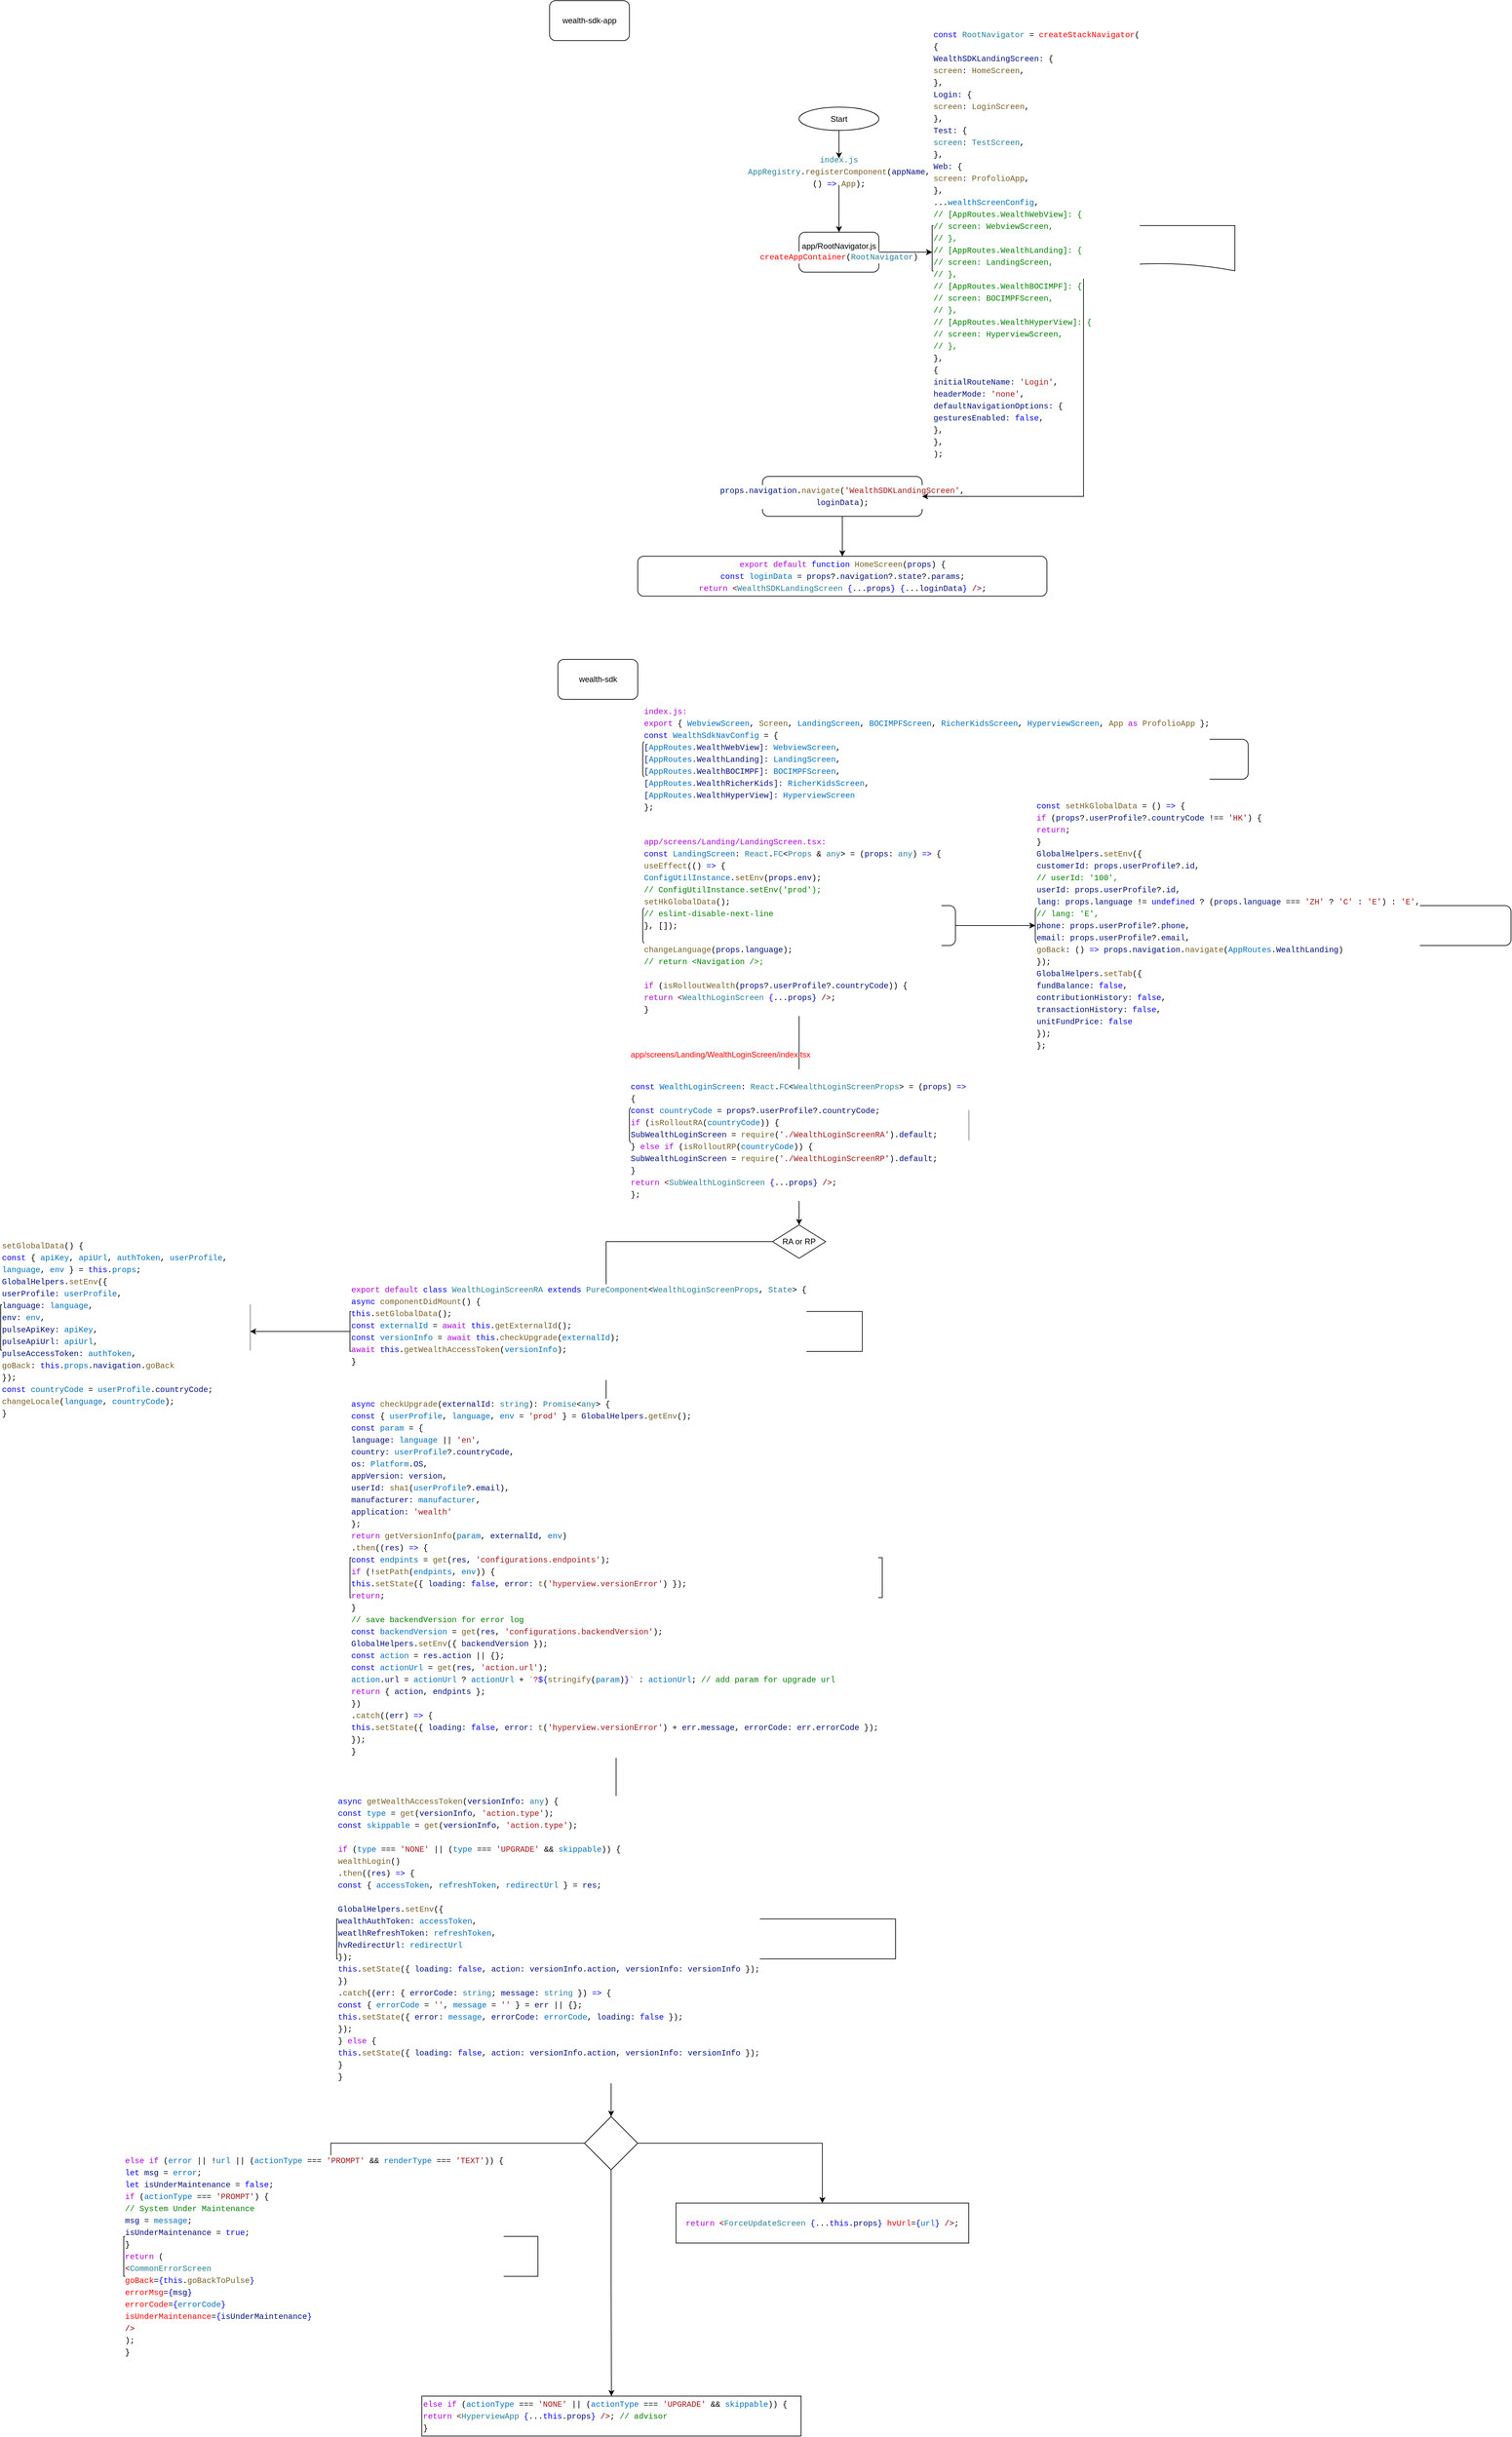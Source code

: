 <mxfile version="20.0.1" type="github">
  <diagram id="C5RBs43oDa-KdzZeNtuy" name="Page-1">
    <mxGraphModel dx="2227" dy="1040" grid="1" gridSize="10" guides="1" tooltips="1" connect="1" arrows="1" fold="1" page="1" pageScale="1" pageWidth="827" pageHeight="1169" math="0" shadow="0">
      <root>
        <mxCell id="WIyWlLk6GJQsqaUBKTNV-0" />
        <mxCell id="WIyWlLk6GJQsqaUBKTNV-1" parent="WIyWlLk6GJQsqaUBKTNV-0" />
        <mxCell id="B4zs4j52J3PY8R9Cxe29-0" value="wealth-sdk-app" style="rounded=1;whiteSpace=wrap;html=1;" vertex="1" parent="WIyWlLk6GJQsqaUBKTNV-1">
          <mxGeometry y="10" width="120" height="60" as="geometry" />
        </mxCell>
        <mxCell id="B4zs4j52J3PY8R9Cxe29-14" value="" style="group" vertex="1" connectable="0" parent="WIyWlLk6GJQsqaUBKTNV-1">
          <mxGeometry x="132.5" y="170" width="897.5" height="735" as="geometry" />
        </mxCell>
        <mxCell id="WIyWlLk6GJQsqaUBKTNV-3" value="&lt;div style=&quot;background-color: rgb(255, 255, 255); font-family: Menlo, Monaco, &amp;quot;Courier New&amp;quot;, monospace; line-height: 18px;&quot;&gt;&lt;span style=&quot;color: #267f99;&quot;&gt;index.js&lt;br&gt;AppRegistry&lt;/span&gt;.&lt;span style=&quot;color: #795e26;&quot;&gt;registerComponent&lt;/span&gt;(&lt;span style=&quot;color: #001080;&quot;&gt;appName&lt;/span&gt;, () &lt;span style=&quot;color: #0000ff;&quot;&gt;=&amp;gt;&lt;/span&gt; &lt;span style=&quot;color: #795e26;&quot;&gt;App&lt;/span&gt;);&lt;/div&gt;" style="rounded=1;whiteSpace=wrap;html=1;fontSize=12;glass=0;strokeWidth=1;shadow=0;align=center;" parent="B4zs4j52J3PY8R9Cxe29-14" vertex="1">
          <mxGeometry x="187.5" y="77" width="230" height="40" as="geometry" />
        </mxCell>
        <mxCell id="B4zs4j52J3PY8R9Cxe29-1" value="" style="edgeStyle=orthogonalEdgeStyle;rounded=0;orthogonalLoop=1;jettySize=auto;html=1;" edge="1" parent="B4zs4j52J3PY8R9Cxe29-14" source="Vocsn4lWY6FITpce8jwi-0" target="WIyWlLk6GJQsqaUBKTNV-3">
          <mxGeometry relative="1" as="geometry" />
        </mxCell>
        <mxCell id="Vocsn4lWY6FITpce8jwi-0" value="Start" style="ellipse;whiteSpace=wrap;html=1;" parent="B4zs4j52J3PY8R9Cxe29-14" vertex="1">
          <mxGeometry x="242.5" width="120" height="35" as="geometry" />
        </mxCell>
        <mxCell id="B4zs4j52J3PY8R9Cxe29-2" value="app/RootNavigator.js&lt;br&gt;&lt;div style=&quot;background-color: rgb(255, 255, 255); font-family: Menlo, Monaco, &amp;quot;Courier New&amp;quot;, monospace; line-height: 18px;&quot;&gt;&lt;font color=&quot;#ff0000&quot;&gt;createAppContainer&lt;/font&gt;(&lt;span style=&quot;color: #267f99;&quot;&gt;RootNavigator&lt;/span&gt;)&lt;/div&gt;" style="whiteSpace=wrap;html=1;rounded=1;glass=0;strokeWidth=1;shadow=0;" vertex="1" parent="B4zs4j52J3PY8R9Cxe29-14">
          <mxGeometry x="242.5" y="188" width="120" height="60" as="geometry" />
        </mxCell>
        <mxCell id="B4zs4j52J3PY8R9Cxe29-3" value="" style="edgeStyle=orthogonalEdgeStyle;rounded=0;orthogonalLoop=1;jettySize=auto;html=1;" edge="1" parent="B4zs4j52J3PY8R9Cxe29-14" source="WIyWlLk6GJQsqaUBKTNV-3" target="B4zs4j52J3PY8R9Cxe29-2">
          <mxGeometry relative="1" as="geometry" />
        </mxCell>
        <mxCell id="B4zs4j52J3PY8R9Cxe29-4" value="&lt;div style=&quot;background-color: rgb(255, 255, 255); font-family: Menlo, Monaco, &amp;quot;Courier New&amp;quot;, monospace; line-height: 18px;&quot;&gt;&lt;div&gt;&lt;span style=&quot;color: #0000ff;&quot;&gt;const&lt;/span&gt; &lt;span style=&quot;color: #267f99;&quot;&gt;RootNavigator&lt;/span&gt; = &lt;font color=&quot;#ff0000&quot;&gt;createStackNavigator&lt;/font&gt;(&lt;/div&gt;&lt;div&gt;  {&lt;/div&gt;&lt;div&gt;    &lt;span style=&quot;color: #001080;&quot;&gt;WealthSDKLandingScreen&lt;/span&gt;&lt;span style=&quot;color: #001080;&quot;&gt;:&lt;/span&gt; {&lt;/div&gt;&lt;div&gt;      &lt;span style=&quot;color: #795e26;&quot;&gt;screen&lt;/span&gt;&lt;span style=&quot;color: #001080;&quot;&gt;:&lt;/span&gt; &lt;span style=&quot;color: #795e26;&quot;&gt;HomeScreen&lt;/span&gt;,&lt;/div&gt;&lt;div&gt;    },&lt;/div&gt;&lt;div&gt;    &lt;span style=&quot;color: #001080;&quot;&gt;Login&lt;/span&gt;&lt;span style=&quot;color: #001080;&quot;&gt;:&lt;/span&gt; {&lt;/div&gt;&lt;div&gt;      &lt;span style=&quot;color: #795e26;&quot;&gt;screen&lt;/span&gt;&lt;span style=&quot;color: #001080;&quot;&gt;:&lt;/span&gt; &lt;span style=&quot;color: #795e26;&quot;&gt;LoginScreen&lt;/span&gt;,&lt;/div&gt;&lt;div&gt;    },&lt;/div&gt;&lt;div&gt;    &lt;span style=&quot;color: #001080;&quot;&gt;Test&lt;/span&gt;&lt;span style=&quot;color: #001080;&quot;&gt;:&lt;/span&gt; {&lt;/div&gt;&lt;div&gt;      &lt;span style=&quot;color: #267f99;&quot;&gt;screen&lt;/span&gt;&lt;span style=&quot;color: #001080;&quot;&gt;:&lt;/span&gt; &lt;span style=&quot;color: #267f99;&quot;&gt;TestScreen&lt;/span&gt;,&lt;/div&gt;&lt;div&gt;    },&lt;/div&gt;&lt;div&gt;    &lt;span style=&quot;color: #001080;&quot;&gt;Web&lt;/span&gt;&lt;span style=&quot;color: #001080;&quot;&gt;:&lt;/span&gt; {&lt;/div&gt;&lt;div&gt;      &lt;span style=&quot;color: #795e26;&quot;&gt;screen&lt;/span&gt;&lt;span style=&quot;color: #001080;&quot;&gt;:&lt;/span&gt; &lt;span style=&quot;color: #795e26;&quot;&gt;ProfolioApp&lt;/span&gt;,&lt;/div&gt;&lt;div&gt;    },&lt;/div&gt;&lt;div&gt;    ...&lt;span style=&quot;color: #0070c1;&quot;&gt;wealthScreenConfig&lt;/span&gt;,&lt;/div&gt;&lt;div&gt;    &lt;span style=&quot;color: #008000;&quot;&gt;// [AppRoutes.WealthWebView]: {&lt;/span&gt;&lt;/div&gt;&lt;div&gt;    &lt;span style=&quot;color: #008000;&quot;&gt;//   screen: WebviewScreen,&lt;/span&gt;&lt;/div&gt;&lt;div&gt;    &lt;span style=&quot;color: #008000;&quot;&gt;// },&lt;/span&gt;&lt;/div&gt;&lt;div&gt;    &lt;span style=&quot;color: #008000;&quot;&gt;// [AppRoutes.WealthLanding]: {&lt;/span&gt;&lt;/div&gt;&lt;div&gt;    &lt;span style=&quot;color: #008000;&quot;&gt;//   screen: LandingScreen,&lt;/span&gt;&lt;/div&gt;&lt;div&gt;    &lt;span style=&quot;color: #008000;&quot;&gt;// },&lt;/span&gt;&lt;/div&gt;&lt;div&gt;    &lt;span style=&quot;color: #008000;&quot;&gt;// [AppRoutes.WealthBOCIMPF]: {&lt;/span&gt;&lt;/div&gt;&lt;div&gt;    &lt;span style=&quot;color: #008000;&quot;&gt;//   screen: BOCIMPFScreen,&lt;/span&gt;&lt;/div&gt;&lt;div&gt;    &lt;span style=&quot;color: #008000;&quot;&gt;// },&lt;/span&gt;&lt;/div&gt;&lt;div&gt;    &lt;span style=&quot;color: #008000;&quot;&gt;// [AppRoutes.WealthHyperView]: {&lt;/span&gt;&lt;/div&gt;&lt;div&gt;    &lt;span style=&quot;color: #008000;&quot;&gt;//   screen: HyperviewScreen,&lt;/span&gt;&lt;/div&gt;&lt;div&gt;    &lt;span style=&quot;color: #008000;&quot;&gt;// },&lt;/span&gt;&lt;/div&gt;&lt;div&gt;  },&lt;/div&gt;&lt;div&gt;  {&lt;/div&gt;&lt;div&gt;    &lt;span style=&quot;color: #001080;&quot;&gt;initialRouteName&lt;/span&gt;&lt;span style=&quot;color: #001080;&quot;&gt;:&lt;/span&gt; &lt;span style=&quot;color: #a31515;&quot;&gt;&#39;Login&#39;&lt;/span&gt;,&lt;/div&gt;&lt;div&gt;    &lt;span style=&quot;color: #001080;&quot;&gt;headerMode&lt;/span&gt;&lt;span style=&quot;color: #001080;&quot;&gt;:&lt;/span&gt; &lt;span style=&quot;color: #a31515;&quot;&gt;&#39;none&#39;&lt;/span&gt;,&lt;/div&gt;&lt;div&gt;    &lt;span style=&quot;color: #001080;&quot;&gt;defaultNavigationOptions&lt;/span&gt;&lt;span style=&quot;color: #001080;&quot;&gt;:&lt;/span&gt; {&lt;/div&gt;&lt;div&gt;      &lt;span style=&quot;color: #001080;&quot;&gt;gesturesEnabled&lt;/span&gt;&lt;span style=&quot;color: #001080;&quot;&gt;:&lt;/span&gt; &lt;span style=&quot;color: #0000ff;&quot;&gt;false&lt;/span&gt;,&lt;/div&gt;&lt;div&gt;    },&lt;/div&gt;&lt;div&gt;  },&lt;/div&gt;&lt;div&gt;);&lt;/div&gt;&lt;/div&gt;" style="shape=document;whiteSpace=wrap;html=1;boundedLbl=1;rounded=1;glass=0;strokeWidth=1;shadow=0;align=left;" vertex="1" parent="B4zs4j52J3PY8R9Cxe29-14">
          <mxGeometry x="442.5" y="178" width="455" height="80" as="geometry" />
        </mxCell>
        <mxCell id="B4zs4j52J3PY8R9Cxe29-5" value="" style="edgeStyle=orthogonalEdgeStyle;rounded=0;orthogonalLoop=1;jettySize=auto;html=1;" edge="1" parent="B4zs4j52J3PY8R9Cxe29-14" source="B4zs4j52J3PY8R9Cxe29-2" target="B4zs4j52J3PY8R9Cxe29-4">
          <mxGeometry relative="1" as="geometry" />
        </mxCell>
        <mxCell id="B4zs4j52J3PY8R9Cxe29-11" value="" style="edgeStyle=orthogonalEdgeStyle;rounded=0;orthogonalLoop=1;jettySize=auto;html=1;fontColor=#FF0000;" edge="1" parent="B4zs4j52J3PY8R9Cxe29-14" source="B4zs4j52J3PY8R9Cxe29-2" target="B4zs4j52J3PY8R9Cxe29-4">
          <mxGeometry relative="1" as="geometry" />
        </mxCell>
        <mxCell id="B4zs4j52J3PY8R9Cxe29-9" value="&lt;div style=&quot;background-color: rgb(255, 255, 255); font-family: Menlo, Monaco, &amp;quot;Courier New&amp;quot;, monospace; line-height: 18px;&quot;&gt;      &lt;span style=&quot;color: #001080;&quot;&gt;props&lt;/span&gt;.&lt;span style=&quot;color: #001080;&quot;&gt;navigation&lt;/span&gt;.&lt;span style=&quot;color: #795e26;&quot;&gt;navigate&lt;/span&gt;(&lt;span style=&quot;color: #a31515;&quot;&gt;&#39;WealthSDKLandingScreen&#39;&lt;/span&gt;, &lt;span style=&quot;color: #001080;&quot;&gt;loginData&lt;/span&gt;);&lt;/div&gt;" style="whiteSpace=wrap;html=1;align=center;rounded=1;glass=0;strokeWidth=1;shadow=0;" vertex="1" parent="B4zs4j52J3PY8R9Cxe29-14">
          <mxGeometry x="187.5" y="555" width="240" height="60" as="geometry" />
        </mxCell>
        <mxCell id="B4zs4j52J3PY8R9Cxe29-10" value="" style="edgeStyle=orthogonalEdgeStyle;rounded=0;orthogonalLoop=1;jettySize=auto;html=1;fontColor=#FF0000;" edge="1" parent="B4zs4j52J3PY8R9Cxe29-14" source="B4zs4j52J3PY8R9Cxe29-4" target="B4zs4j52J3PY8R9Cxe29-9">
          <mxGeometry relative="1" as="geometry">
            <Array as="points">
              <mxPoint x="670.5" y="585" />
            </Array>
          </mxGeometry>
        </mxCell>
        <mxCell id="B4zs4j52J3PY8R9Cxe29-12" value="&lt;div style=&quot;background-color: rgb(255, 255, 255); font-family: Menlo, Monaco, &amp;quot;Courier New&amp;quot;, monospace; line-height: 18px;&quot;&gt;&lt;div&gt;&lt;span style=&quot;color: #af00db;&quot;&gt;export&lt;/span&gt; &lt;span style=&quot;color: #af00db;&quot;&gt;default&lt;/span&gt; &lt;span style=&quot;color: #0000ff;&quot;&gt;function&lt;/span&gt; &lt;span style=&quot;color: #795e26;&quot;&gt;HomeScreen&lt;/span&gt;(&lt;span style=&quot;color: #001080;&quot;&gt;props&lt;/span&gt;) {&lt;/div&gt;&lt;div&gt;  &lt;span style=&quot;color: #0000ff;&quot;&gt;const&lt;/span&gt; &lt;span style=&quot;color: #0070c1;&quot;&gt;loginData&lt;/span&gt; = &lt;span style=&quot;color: #001080;&quot;&gt;props&lt;/span&gt;?.&lt;span style=&quot;color: #001080;&quot;&gt;navigation&lt;/span&gt;?.&lt;span style=&quot;color: #001080;&quot;&gt;state&lt;/span&gt;?.&lt;span style=&quot;color: #001080;&quot;&gt;params&lt;/span&gt;;&lt;/div&gt;&lt;div&gt;  &lt;span style=&quot;color: #af00db;&quot;&gt;return&lt;/span&gt; &lt;span style=&quot;color: #800000;&quot;&gt;&amp;lt;&lt;/span&gt;&lt;span style=&quot;color: #267f99;&quot;&gt;WealthSDKLandingScreen&lt;/span&gt; &lt;span style=&quot;color: #0000ff;&quot;&gt;{&lt;/span&gt;...&lt;span style=&quot;color: #001080;&quot;&gt;props&lt;/span&gt;&lt;span style=&quot;color: #0000ff;&quot;&gt;}&lt;/span&gt; &lt;span style=&quot;color: #0000ff;&quot;&gt;{&lt;/span&gt;...&lt;span style=&quot;color: #001080;&quot;&gt;loginData&lt;/span&gt;&lt;span style=&quot;color: #0000ff;&quot;&gt;}&lt;/span&gt; &lt;span style=&quot;color: #800000;&quot;&gt;/&amp;gt;&lt;/span&gt;;&lt;/div&gt;&lt;div&gt;&lt;/div&gt;&lt;/div&gt;" style="whiteSpace=wrap;html=1;rounded=1;glass=0;strokeWidth=1;shadow=0;" vertex="1" parent="B4zs4j52J3PY8R9Cxe29-14">
          <mxGeometry y="675" width="615" height="60" as="geometry" />
        </mxCell>
        <mxCell id="B4zs4j52J3PY8R9Cxe29-13" value="" style="edgeStyle=orthogonalEdgeStyle;rounded=0;orthogonalLoop=1;jettySize=auto;html=1;fontColor=#FF0000;" edge="1" parent="B4zs4j52J3PY8R9Cxe29-14" source="B4zs4j52J3PY8R9Cxe29-9" target="B4zs4j52J3PY8R9Cxe29-12">
          <mxGeometry relative="1" as="geometry" />
        </mxCell>
        <mxCell id="B4zs4j52J3PY8R9Cxe29-15" value="wealth-sdk" style="rounded=1;whiteSpace=wrap;html=1;" vertex="1" parent="WIyWlLk6GJQsqaUBKTNV-1">
          <mxGeometry x="12.5" y="1000" width="120" height="60" as="geometry" />
        </mxCell>
        <mxCell id="B4zs4j52J3PY8R9Cxe29-16" value="&lt;div style=&quot;color: rgb(0, 0, 0); background-color: rgb(255, 255, 255); font-family: Menlo, Monaco, &amp;quot;Courier New&amp;quot;, monospace; line-height: 18px;&quot;&gt;&lt;div&gt;&lt;span style=&quot;color: #af00db;&quot;&gt;index.js:&amp;nbsp;&lt;/span&gt;&lt;/div&gt;&lt;div&gt;&lt;span style=&quot;color: #af00db;&quot;&gt;export&lt;/span&gt; { &lt;span style=&quot;color: #0070c1;&quot;&gt;WebviewScreen&lt;/span&gt;, &lt;span style=&quot;color: #795e26;&quot;&gt;Screen&lt;/span&gt;, &lt;span style=&quot;color: #0070c1;&quot;&gt;LandingScreen&lt;/span&gt;, &lt;span style=&quot;color: #0070c1;&quot;&gt;BOCIMPFScreen&lt;/span&gt;, &lt;span style=&quot;color: #0070c1;&quot;&gt;RicherKidsScreen&lt;/span&gt;, &lt;span style=&quot;color: #0070c1;&quot;&gt;HyperviewScreen&lt;/span&gt;, &lt;span style=&quot;color: #795e26;&quot;&gt;App&lt;/span&gt; &lt;span style=&quot;color: #af00db;&quot;&gt;as&lt;/span&gt; &lt;span style=&quot;color: #795e26;&quot;&gt;ProfolioApp&lt;/span&gt; };&lt;/div&gt;&lt;div&gt;&lt;span style=&quot;color: #0000ff;&quot;&gt;const&lt;/span&gt; &lt;span style=&quot;color: #0070c1;&quot;&gt;WealthSdkNavConfig&lt;/span&gt; = {&lt;/div&gt;&lt;div&gt;  &lt;span style=&quot;color: #001080;&quot;&gt;[&lt;/span&gt;&lt;span style=&quot;color: #0070c1;&quot;&gt;AppRoutes&lt;/span&gt;&lt;span style=&quot;color: #001080;&quot;&gt;.&lt;/span&gt;&lt;span style=&quot;color: #001080;&quot;&gt;WealthWebView&lt;/span&gt;&lt;span style=&quot;color: #001080;&quot;&gt;]:&lt;/span&gt; &lt;span style=&quot;color: #0070c1;&quot;&gt;WebviewScreen&lt;/span&gt;,&lt;/div&gt;&lt;div&gt;  &lt;span style=&quot;color: #001080;&quot;&gt;[&lt;/span&gt;&lt;span style=&quot;color: #0070c1;&quot;&gt;AppRoutes&lt;/span&gt;&lt;span style=&quot;color: #001080;&quot;&gt;.&lt;/span&gt;&lt;span style=&quot;color: #001080;&quot;&gt;WealthLanding&lt;/span&gt;&lt;span style=&quot;color: #001080;&quot;&gt;]:&lt;/span&gt; &lt;span style=&quot;color: #0070c1;&quot;&gt;LandingScreen&lt;/span&gt;,&lt;/div&gt;&lt;div&gt;  &lt;span style=&quot;color: #001080;&quot;&gt;[&lt;/span&gt;&lt;span style=&quot;color: #0070c1;&quot;&gt;AppRoutes&lt;/span&gt;&lt;span style=&quot;color: #001080;&quot;&gt;.&lt;/span&gt;&lt;span style=&quot;color: #001080;&quot;&gt;WealthBOCIMPF&lt;/span&gt;&lt;span style=&quot;color: #001080;&quot;&gt;]:&lt;/span&gt; &lt;span style=&quot;color: #0070c1;&quot;&gt;BOCIMPFScreen&lt;/span&gt;,&lt;/div&gt;&lt;div&gt;  &lt;span style=&quot;color: #001080;&quot;&gt;[&lt;/span&gt;&lt;span style=&quot;color: #0070c1;&quot;&gt;AppRoutes&lt;/span&gt;&lt;span style=&quot;color: #001080;&quot;&gt;.&lt;/span&gt;&lt;span style=&quot;color: #001080;&quot;&gt;WealthRicherKids&lt;/span&gt;&lt;span style=&quot;color: #001080;&quot;&gt;]:&lt;/span&gt; &lt;span style=&quot;color: #0070c1;&quot;&gt;RicherKidsScreen&lt;/span&gt;,&lt;/div&gt;&lt;div&gt;  &lt;span style=&quot;color: #001080;&quot;&gt;[&lt;/span&gt;&lt;span style=&quot;color: #0070c1;&quot;&gt;AppRoutes&lt;/span&gt;&lt;span style=&quot;color: #001080;&quot;&gt;.&lt;/span&gt;&lt;span style=&quot;color: #001080;&quot;&gt;WealthHyperView&lt;/span&gt;&lt;span style=&quot;color: #001080;&quot;&gt;]:&lt;/span&gt; &lt;span style=&quot;color: #0070c1;&quot;&gt;HyperviewScreen&lt;/span&gt;&lt;/div&gt;&lt;div&gt;};&lt;/div&gt;&lt;/div&gt;" style="rounded=1;whiteSpace=wrap;html=1;fontColor=#FF0000;align=left;" vertex="1" parent="WIyWlLk6GJQsqaUBKTNV-1">
          <mxGeometry x="140" y="1120" width="910" height="60" as="geometry" />
        </mxCell>
        <mxCell id="B4zs4j52J3PY8R9Cxe29-19" value="" style="edgeStyle=orthogonalEdgeStyle;rounded=0;orthogonalLoop=1;jettySize=auto;html=1;fontColor=#FF0000;" edge="1" parent="WIyWlLk6GJQsqaUBKTNV-1" source="B4zs4j52J3PY8R9Cxe29-17" target="B4zs4j52J3PY8R9Cxe29-18">
          <mxGeometry relative="1" as="geometry" />
        </mxCell>
        <mxCell id="B4zs4j52J3PY8R9Cxe29-21" value="" style="edgeStyle=orthogonalEdgeStyle;rounded=0;orthogonalLoop=1;jettySize=auto;html=1;fontColor=#FF0000;" edge="1" parent="WIyWlLk6GJQsqaUBKTNV-1" source="B4zs4j52J3PY8R9Cxe29-17" target="B4zs4j52J3PY8R9Cxe29-20">
          <mxGeometry relative="1" as="geometry" />
        </mxCell>
        <mxCell id="B4zs4j52J3PY8R9Cxe29-17" value="&lt;div style=&quot;background-color: rgb(255, 255, 255); line-height: 18px;&quot;&gt;&lt;div style=&quot;&quot;&gt;&lt;font face=&quot;Menlo, Monaco, Courier New, monospace&quot; color=&quot;#af00db&quot;&gt;app/screens/Landing/LandingScreen.tsx:&amp;nbsp;&lt;/font&gt;&lt;br&gt;&lt;/div&gt;&lt;div style=&quot;color: rgb(0, 0, 0); font-family: Menlo, Monaco, &amp;quot;Courier New&amp;quot;, monospace;&quot;&gt;&lt;div style=&quot;line-height: 18px;&quot;&gt;&lt;div&gt;&lt;span style=&quot;color: #0000ff;&quot;&gt;const&lt;/span&gt; &lt;span style=&quot;color: #0070c1;&quot;&gt;LandingScreen&lt;/span&gt;: &lt;span style=&quot;color: #267f99;&quot;&gt;React&lt;/span&gt;.&lt;span style=&quot;color: #267f99;&quot;&gt;FC&lt;/span&gt;&amp;lt;&lt;span style=&quot;color: #267f99;&quot;&gt;Props&lt;/span&gt; &amp;amp; &lt;span style=&quot;color: #267f99;&quot;&gt;any&lt;/span&gt;&amp;gt; = (&lt;span style=&quot;color: #001080;&quot;&gt;props&lt;/span&gt;: &lt;span style=&quot;color: #267f99;&quot;&gt;any&lt;/span&gt;) &lt;span style=&quot;color: #0000ff;&quot;&gt;=&amp;gt;&lt;/span&gt; {&lt;/div&gt;&lt;div&gt;  &lt;span style=&quot;color: #795e26;&quot;&gt;useEffect&lt;/span&gt;(() &lt;span style=&quot;color: #0000ff;&quot;&gt;=&amp;gt;&lt;/span&gt; {&lt;/div&gt;&lt;div&gt;    &lt;span style=&quot;color: #0070c1;&quot;&gt;ConfigUtilInstance&lt;/span&gt;.&lt;span style=&quot;color: #795e26;&quot;&gt;setEnv&lt;/span&gt;(&lt;span style=&quot;color: #001080;&quot;&gt;props&lt;/span&gt;.&lt;span style=&quot;color: #001080;&quot;&gt;env&lt;/span&gt;);&lt;/div&gt;&lt;div&gt;    &lt;span style=&quot;color: #008000;&quot;&gt;// ConfigUtilInstance.setEnv(&#39;prod&#39;);&lt;/span&gt;&lt;/div&gt;&lt;div&gt;    &lt;span style=&quot;color: #795e26;&quot;&gt;setHkGlobalData&lt;/span&gt;();&lt;/div&gt;&lt;div&gt;    &lt;span style=&quot;color: #008000;&quot;&gt;// eslint-disable-next-line&lt;/span&gt;&lt;/div&gt;&lt;div&gt;  }, []);&lt;/div&gt;&lt;div&gt;&lt;div style=&quot;line-height: 18px;&quot;&gt;&lt;br&gt;&lt;div&gt;  &lt;span style=&quot;color: #795e26;&quot;&gt;changeLanguage&lt;/span&gt;(&lt;span style=&quot;color: #001080;&quot;&gt;props&lt;/span&gt;.&lt;span style=&quot;color: #001080;&quot;&gt;language&lt;/span&gt;);&lt;/div&gt;&lt;div&gt;  &lt;span style=&quot;color: #008000;&quot;&gt;// return &amp;lt;Navigation /&amp;gt;;&lt;/span&gt;&lt;/div&gt;&lt;br&gt;&lt;div&gt;  &lt;span style=&quot;color: #af00db;&quot;&gt;if&lt;/span&gt; (&lt;span style=&quot;color: #795e26;&quot;&gt;isRolloutWealth&lt;/span&gt;(&lt;span style=&quot;color: #001080;&quot;&gt;props&lt;/span&gt;?.&lt;span style=&quot;color: #001080;&quot;&gt;userProfile&lt;/span&gt;?.&lt;span style=&quot;color: #001080;&quot;&gt;countryCode&lt;/span&gt;)) {&lt;/div&gt;&lt;div&gt;    &lt;span style=&quot;color: #af00db;&quot;&gt;return&lt;/span&gt; &lt;span style=&quot;color: #800000;&quot;&gt;&amp;lt;&lt;/span&gt;&lt;span style=&quot;color: #267f99;&quot;&gt;WealthLoginScreen&lt;/span&gt; &lt;span style=&quot;color: #0000ff;&quot;&gt;{&lt;/span&gt;...&lt;span style=&quot;color: #001080;&quot;&gt;props&lt;/span&gt;&lt;span style=&quot;color: #0000ff;&quot;&gt;}&lt;/span&gt; &lt;span style=&quot;color: #800000;&quot;&gt;/&amp;gt;&lt;/span&gt;;&lt;/div&gt;&lt;div&gt;  }&lt;/div&gt;&lt;/div&gt;&lt;/div&gt;&lt;/div&gt;&lt;/div&gt;&lt;/div&gt;" style="rounded=1;whiteSpace=wrap;html=1;fontColor=#FF0000;align=left;" vertex="1" parent="WIyWlLk6GJQsqaUBKTNV-1">
          <mxGeometry x="140" y="1370" width="470" height="60" as="geometry" />
        </mxCell>
        <mxCell id="B4zs4j52J3PY8R9Cxe29-18" value="&lt;div style=&quot;color: rgb(0, 0, 0); background-color: rgb(255, 255, 255); font-family: Menlo, Monaco, &amp;quot;Courier New&amp;quot;, monospace; line-height: 18px;&quot;&gt;&lt;div&gt;  &lt;span style=&quot;color: #0000ff;&quot;&gt;const&lt;/span&gt; &lt;span style=&quot;color: #795e26;&quot;&gt;setHkGlobalData&lt;/span&gt; = () &lt;span style=&quot;color: #0000ff;&quot;&gt;=&amp;gt;&lt;/span&gt; {&lt;/div&gt;&lt;div&gt;    &lt;span style=&quot;color: #af00db;&quot;&gt;if&lt;/span&gt; (&lt;span style=&quot;color: #001080;&quot;&gt;props&lt;/span&gt;?.&lt;span style=&quot;color: #001080;&quot;&gt;userProfile&lt;/span&gt;?.&lt;span style=&quot;color: #001080;&quot;&gt;countryCode&lt;/span&gt; !== &lt;span style=&quot;color: #a31515;&quot;&gt;&#39;HK&#39;&lt;/span&gt;) {&lt;/div&gt;&lt;div&gt;      &lt;span style=&quot;color: #af00db;&quot;&gt;return&lt;/span&gt;;&lt;/div&gt;&lt;div&gt;    }&lt;/div&gt;&lt;div&gt;    &lt;span style=&quot;color: #001080;&quot;&gt;GlobalHelpers&lt;/span&gt;.&lt;span style=&quot;color: #795e26;&quot;&gt;setEnv&lt;/span&gt;({&lt;/div&gt;&lt;div&gt;      &lt;span style=&quot;color: #001080;&quot;&gt;customerId&lt;/span&gt;&lt;span style=&quot;color: #001080;&quot;&gt;:&lt;/span&gt; &lt;span style=&quot;color: #001080;&quot;&gt;props&lt;/span&gt;.&lt;span style=&quot;color: #001080;&quot;&gt;userProfile&lt;/span&gt;?.&lt;span style=&quot;color: #001080;&quot;&gt;id&lt;/span&gt;,&lt;/div&gt;&lt;div&gt;      &lt;span style=&quot;color: #008000;&quot;&gt;// userId: &#39;100&#39;,&lt;/span&gt;&lt;/div&gt;&lt;div&gt;      &lt;span style=&quot;color: #001080;&quot;&gt;userId&lt;/span&gt;&lt;span style=&quot;color: #001080;&quot;&gt;:&lt;/span&gt; &lt;span style=&quot;color: #001080;&quot;&gt;props&lt;/span&gt;.&lt;span style=&quot;color: #001080;&quot;&gt;userProfile&lt;/span&gt;?.&lt;span style=&quot;color: #001080;&quot;&gt;id&lt;/span&gt;,&lt;/div&gt;&lt;div&gt;      &lt;span style=&quot;color: #001080;&quot;&gt;lang&lt;/span&gt;&lt;span style=&quot;color: #001080;&quot;&gt;:&lt;/span&gt; &lt;span style=&quot;color: #001080;&quot;&gt;props&lt;/span&gt;.&lt;span style=&quot;color: #001080;&quot;&gt;language&lt;/span&gt; != &lt;span style=&quot;color: #0000ff;&quot;&gt;undefined&lt;/span&gt; ? (&lt;span style=&quot;color: #001080;&quot;&gt;props&lt;/span&gt;.&lt;span style=&quot;color: #001080;&quot;&gt;language&lt;/span&gt; === &lt;span style=&quot;color: #a31515;&quot;&gt;&#39;ZH&#39;&lt;/span&gt; ? &lt;span style=&quot;color: #a31515;&quot;&gt;&#39;C&#39;&lt;/span&gt; : &lt;span style=&quot;color: #a31515;&quot;&gt;&#39;E&#39;&lt;/span&gt;) : &lt;span style=&quot;color: #a31515;&quot;&gt;&#39;E&#39;&lt;/span&gt;,&lt;/div&gt;&lt;div&gt;      &lt;span style=&quot;color: #008000;&quot;&gt;// lang: &#39;E&#39;,&lt;/span&gt;&lt;/div&gt;&lt;div&gt;      &lt;span style=&quot;color: #001080;&quot;&gt;phone&lt;/span&gt;&lt;span style=&quot;color: #001080;&quot;&gt;:&lt;/span&gt; &lt;span style=&quot;color: #001080;&quot;&gt;props&lt;/span&gt;.&lt;span style=&quot;color: #001080;&quot;&gt;userProfile&lt;/span&gt;?.&lt;span style=&quot;color: #001080;&quot;&gt;phone&lt;/span&gt;,&lt;/div&gt;&lt;div&gt;      &lt;span style=&quot;color: #001080;&quot;&gt;email&lt;/span&gt;&lt;span style=&quot;color: #001080;&quot;&gt;:&lt;/span&gt; &lt;span style=&quot;color: #001080;&quot;&gt;props&lt;/span&gt;.&lt;span style=&quot;color: #001080;&quot;&gt;userProfile&lt;/span&gt;?.&lt;span style=&quot;color: #001080;&quot;&gt;email&lt;/span&gt;,&lt;/div&gt;&lt;div&gt;      &lt;span style=&quot;color: #795e26;&quot;&gt;goBack&lt;/span&gt;&lt;span style=&quot;color: #001080;&quot;&gt;:&lt;/span&gt; () &lt;span style=&quot;color: #0000ff;&quot;&gt;=&amp;gt;&lt;/span&gt; &lt;span style=&quot;color: #001080;&quot;&gt;props&lt;/span&gt;.&lt;span style=&quot;color: #001080;&quot;&gt;navigation&lt;/span&gt;.&lt;span style=&quot;color: #795e26;&quot;&gt;navigate&lt;/span&gt;(&lt;span style=&quot;color: #0070c1;&quot;&gt;AppRoutes&lt;/span&gt;.&lt;span style=&quot;color: #001080;&quot;&gt;WealthLanding&lt;/span&gt;)&lt;/div&gt;&lt;div&gt;    });&lt;/div&gt;&lt;div&gt;    &lt;span style=&quot;color: #001080;&quot;&gt;GlobalHelpers&lt;/span&gt;.&lt;span style=&quot;color: #795e26;&quot;&gt;setTab&lt;/span&gt;({&lt;/div&gt;&lt;div&gt;      &lt;span style=&quot;color: #001080;&quot;&gt;fundBalance&lt;/span&gt;&lt;span style=&quot;color: #001080;&quot;&gt;:&lt;/span&gt; &lt;span style=&quot;color: #0000ff;&quot;&gt;false&lt;/span&gt;,&lt;/div&gt;&lt;div&gt;      &lt;span style=&quot;color: #001080;&quot;&gt;contributionHistory&lt;/span&gt;&lt;span style=&quot;color: #001080;&quot;&gt;:&lt;/span&gt; &lt;span style=&quot;color: #0000ff;&quot;&gt;false&lt;/span&gt;,&lt;/div&gt;&lt;div&gt;      &lt;span style=&quot;color: #001080;&quot;&gt;transactionHistory&lt;/span&gt;&lt;span style=&quot;color: #001080;&quot;&gt;:&lt;/span&gt; &lt;span style=&quot;color: #0000ff;&quot;&gt;false&lt;/span&gt;,&lt;/div&gt;&lt;div&gt;      &lt;span style=&quot;color: #001080;&quot;&gt;unitFundPrice&lt;/span&gt;&lt;span style=&quot;color: #001080;&quot;&gt;:&lt;/span&gt; &lt;span style=&quot;color: #0000ff;&quot;&gt;false&lt;/span&gt;&lt;/div&gt;&lt;div&gt;    });&lt;/div&gt;&lt;div&gt;  };&lt;/div&gt;&lt;/div&gt;" style="whiteSpace=wrap;html=1;align=left;fontColor=#FF0000;rounded=1;" vertex="1" parent="WIyWlLk6GJQsqaUBKTNV-1">
          <mxGeometry x="730" y="1370" width="715" height="60" as="geometry" />
        </mxCell>
        <mxCell id="B4zs4j52J3PY8R9Cxe29-23" style="edgeStyle=orthogonalEdgeStyle;rounded=0;orthogonalLoop=1;jettySize=auto;html=1;fontColor=#FF0000;" edge="1" parent="WIyWlLk6GJQsqaUBKTNV-1" source="B4zs4j52J3PY8R9Cxe29-20" target="B4zs4j52J3PY8R9Cxe29-22">
          <mxGeometry relative="1" as="geometry" />
        </mxCell>
        <mxCell id="B4zs4j52J3PY8R9Cxe29-20" value="app/screens/Landing/WealthLoginScreen/index.tsx&lt;br&gt;&lt;br&gt;&lt;div style=&quot;color: rgb(0, 0, 0); background-color: rgb(255, 255, 255); font-family: Menlo, Monaco, &amp;quot;Courier New&amp;quot;, monospace; line-height: 18px;&quot;&gt;&lt;br&gt;&lt;div&gt;&lt;span style=&quot;color: #0000ff;&quot;&gt;const&lt;/span&gt; &lt;span style=&quot;color: #0070c1;&quot;&gt;WealthLoginScreen&lt;/span&gt;: &lt;span style=&quot;color: #267f99;&quot;&gt;React&lt;/span&gt;.&lt;span style=&quot;color: #267f99;&quot;&gt;FC&lt;/span&gt;&amp;lt;&lt;span style=&quot;color: #267f99;&quot;&gt;WealthLoginScreenProps&lt;/span&gt;&amp;gt; = (&lt;span style=&quot;color: #001080;&quot;&gt;props&lt;/span&gt;) &lt;span style=&quot;color: #0000ff;&quot;&gt;=&amp;gt;&lt;/span&gt; {&lt;/div&gt;&lt;div&gt;&lt;span style=&quot;color: rgb(0, 0, 255);&quot;&gt;const&lt;/span&gt; &lt;span style=&quot;color: rgb(0, 112, 193);&quot;&gt;countryCode&lt;/span&gt; = &lt;span style=&quot;color: rgb(0, 16, 128);&quot;&gt;props&lt;/span&gt;?.&lt;span style=&quot;color: rgb(0, 16, 128);&quot;&gt;userProfile&lt;/span&gt;?.&lt;span style=&quot;color: rgb(0, 16, 128);&quot;&gt;countryCode&lt;/span&gt;;&lt;/div&gt;&lt;div&gt;  &lt;span style=&quot;color: #af00db;&quot;&gt;if&lt;/span&gt; (&lt;span style=&quot;color: #795e26;&quot;&gt;isRolloutRA&lt;/span&gt;(&lt;span style=&quot;color: #0070c1;&quot;&gt;countryCode&lt;/span&gt;)) {&lt;/div&gt;&lt;div&gt;    &lt;span style=&quot;color: #001080;&quot;&gt;SubWealthLoginScreen&lt;/span&gt; = &lt;span style=&quot;color: #795e26;&quot;&gt;require&lt;/span&gt;(&lt;span style=&quot;color: #a31515;&quot;&gt;&#39;./WealthLoginScreenRA&#39;&lt;/span&gt;).&lt;span style=&quot;color: #001080;&quot;&gt;default&lt;/span&gt;;&lt;/div&gt;&lt;div&gt;  } &lt;span style=&quot;color: #af00db;&quot;&gt;else&lt;/span&gt; &lt;span style=&quot;color: #af00db;&quot;&gt;if&lt;/span&gt; (&lt;span style=&quot;color: #795e26;&quot;&gt;isRolloutRP&lt;/span&gt;(&lt;span style=&quot;color: #0070c1;&quot;&gt;countryCode&lt;/span&gt;)) {&lt;/div&gt;&lt;div&gt;    &lt;span style=&quot;color: #001080;&quot;&gt;SubWealthLoginScreen&lt;/span&gt; = &lt;span style=&quot;color: #795e26;&quot;&gt;require&lt;/span&gt;(&lt;span style=&quot;color: #a31515;&quot;&gt;&#39;./WealthLoginScreenRP&#39;&lt;/span&gt;).&lt;span style=&quot;color: #001080;&quot;&gt;default&lt;/span&gt;;&lt;/div&gt;&lt;div&gt;  }&lt;/div&gt;&lt;div&gt;  &lt;span style=&quot;color: #af00db;&quot;&gt;return&lt;/span&gt; &lt;span style=&quot;color: #800000;&quot;&gt;&amp;lt;&lt;/span&gt;&lt;span style=&quot;color: #267f99;&quot;&gt;SubWealthLoginScreen&lt;/span&gt; &lt;span style=&quot;color: #0000ff;&quot;&gt;{&lt;/span&gt;...&lt;span style=&quot;color: #001080;&quot;&gt;props&lt;/span&gt;&lt;span style=&quot;color: #0000ff;&quot;&gt;}&lt;/span&gt; &lt;span style=&quot;color: #800000;&quot;&gt;/&amp;gt;&lt;/span&gt;;&lt;/div&gt;&lt;div&gt;};&lt;/div&gt;&lt;/div&gt;" style="whiteSpace=wrap;html=1;align=left;fontColor=#FF0000;rounded=1;" vertex="1" parent="WIyWlLk6GJQsqaUBKTNV-1">
          <mxGeometry x="120" y="1670" width="510" height="60" as="geometry" />
        </mxCell>
        <mxCell id="B4zs4j52J3PY8R9Cxe29-25" value="" style="edgeStyle=orthogonalEdgeStyle;rounded=0;orthogonalLoop=1;jettySize=auto;html=1;fontColor=#000000;" edge="1" parent="WIyWlLk6GJQsqaUBKTNV-1" source="B4zs4j52J3PY8R9Cxe29-22" target="B4zs4j52J3PY8R9Cxe29-24">
          <mxGeometry relative="1" as="geometry">
            <Array as="points">
              <mxPoint x="85" y="1875" />
            </Array>
          </mxGeometry>
        </mxCell>
        <mxCell id="B4zs4j52J3PY8R9Cxe29-22" value="RA or RP" style="rhombus;whiteSpace=wrap;html=1;fontColor=#000000;" vertex="1" parent="WIyWlLk6GJQsqaUBKTNV-1">
          <mxGeometry x="335" y="1850" width="80" height="50" as="geometry" />
        </mxCell>
        <mxCell id="B4zs4j52J3PY8R9Cxe29-27" value="" style="edgeStyle=orthogonalEdgeStyle;rounded=0;orthogonalLoop=1;jettySize=auto;html=1;fontColor=#000000;" edge="1" parent="WIyWlLk6GJQsqaUBKTNV-1" source="B4zs4j52J3PY8R9Cxe29-24" target="B4zs4j52J3PY8R9Cxe29-26">
          <mxGeometry relative="1" as="geometry" />
        </mxCell>
        <mxCell id="B4zs4j52J3PY8R9Cxe29-29" style="edgeStyle=orthogonalEdgeStyle;rounded=0;orthogonalLoop=1;jettySize=auto;html=1;fontColor=#000000;" edge="1" parent="WIyWlLk6GJQsqaUBKTNV-1" source="B4zs4j52J3PY8R9Cxe29-24" target="B4zs4j52J3PY8R9Cxe29-28">
          <mxGeometry relative="1" as="geometry" />
        </mxCell>
        <mxCell id="B4zs4j52J3PY8R9Cxe29-24" value="&lt;div style=&quot;background-color: rgb(255, 255, 255); font-family: Menlo, Monaco, &amp;quot;Courier New&amp;quot;, monospace; line-height: 18px;&quot;&gt;&lt;span style=&quot;color: #af00db;&quot;&gt;export&lt;/span&gt; &lt;span style=&quot;color: #af00db;&quot;&gt;default&lt;/span&gt; &lt;span style=&quot;color: #0000ff;&quot;&gt;class&lt;/span&gt; &lt;span style=&quot;color: #267f99;&quot;&gt;WealthLoginScreenRA&lt;/span&gt; &lt;span style=&quot;color: #0000ff;&quot;&gt;extends&lt;/span&gt; &lt;span style=&quot;color: #267f99;&quot;&gt;PureComponent&lt;/span&gt;&amp;lt;&lt;span style=&quot;color: #267f99;&quot;&gt;WealthLoginScreenProps&lt;/span&gt;, &lt;span style=&quot;color: #267f99;&quot;&gt;State&lt;/span&gt;&amp;gt; {&lt;br&gt;&lt;div style=&quot;line-height: 18px;&quot;&gt;&lt;div&gt;  &lt;span style=&quot;color: #0000ff;&quot;&gt;async&lt;/span&gt; &lt;span style=&quot;color: #795e26;&quot;&gt;componentDidMount&lt;/span&gt;() {&lt;/div&gt;&lt;div&gt;    &lt;span style=&quot;color: #0000ff;&quot;&gt;this&lt;/span&gt;.&lt;span style=&quot;color: #795e26;&quot;&gt;setGlobalData&lt;/span&gt;();&lt;/div&gt;&lt;div&gt;    &lt;span style=&quot;color: #0000ff;&quot;&gt;const&lt;/span&gt; &lt;span style=&quot;color: #0070c1;&quot;&gt;externalId&lt;/span&gt; = &lt;span style=&quot;color: #af00db;&quot;&gt;await&lt;/span&gt; &lt;span style=&quot;color: #0000ff;&quot;&gt;this&lt;/span&gt;.&lt;span style=&quot;color: #795e26;&quot;&gt;getExternalId&lt;/span&gt;();&lt;/div&gt;&lt;div&gt;    &lt;span style=&quot;color: #0000ff;&quot;&gt;const&lt;/span&gt; &lt;span style=&quot;color: #0070c1;&quot;&gt;versionInfo&lt;/span&gt; = &lt;span style=&quot;color: #af00db;&quot;&gt;await&lt;/span&gt; &lt;span style=&quot;color: #0000ff;&quot;&gt;this&lt;/span&gt;.&lt;span style=&quot;color: #795e26;&quot;&gt;checkUpgrade&lt;/span&gt;(&lt;span style=&quot;color: #0070c1;&quot;&gt;externalId&lt;/span&gt;);&lt;/div&gt;&lt;div&gt;    &lt;span style=&quot;color: #af00db;&quot;&gt;await&lt;/span&gt; &lt;span style=&quot;color: #0000ff;&quot;&gt;this&lt;/span&gt;.&lt;span style=&quot;color: #795e26;&quot;&gt;getWealthAccessToken&lt;/span&gt;(&lt;span style=&quot;color: #0070c1;&quot;&gt;versionInfo&lt;/span&gt;);&lt;/div&gt;&lt;div&gt;  }&lt;/div&gt;&lt;br&gt;&lt;/div&gt;&lt;/div&gt;" style="whiteSpace=wrap;html=1;fontColor=#000000;align=left;" vertex="1" parent="WIyWlLk6GJQsqaUBKTNV-1">
          <mxGeometry x="-300" y="1980" width="770" height="60" as="geometry" />
        </mxCell>
        <mxCell id="B4zs4j52J3PY8R9Cxe29-26" value="&lt;div style=&quot;background-color: rgb(255, 255, 255); font-family: Menlo, Monaco, &amp;quot;Courier New&amp;quot;, monospace; line-height: 18px;&quot;&gt;&lt;br&gt;&lt;div&gt;  &lt;span style=&quot;color: #795e26;&quot;&gt;setGlobalData&lt;/span&gt;() {&lt;/div&gt;&lt;div&gt;    &lt;span style=&quot;color: #0000ff;&quot;&gt;const&lt;/span&gt; { &lt;span style=&quot;color: #0070c1;&quot;&gt;apiKey&lt;/span&gt;, &lt;span style=&quot;color: #0070c1;&quot;&gt;apiUrl&lt;/span&gt;, &lt;span style=&quot;color: #0070c1;&quot;&gt;authToken&lt;/span&gt;, &lt;span style=&quot;color: #0070c1;&quot;&gt;userProfile&lt;/span&gt;, &lt;span style=&quot;color: #0070c1;&quot;&gt;language&lt;/span&gt;, &lt;span style=&quot;color: #0070c1;&quot;&gt;env&lt;/span&gt; } = &lt;span style=&quot;color: #0000ff;&quot;&gt;this&lt;/span&gt;.&lt;span style=&quot;color: #0070c1;&quot;&gt;props&lt;/span&gt;;&lt;/div&gt;&lt;div&gt;    &lt;span style=&quot;color: #001080;&quot;&gt;GlobalHelpers&lt;/span&gt;.&lt;span style=&quot;color: #795e26;&quot;&gt;setEnv&lt;/span&gt;({&lt;/div&gt;&lt;div&gt;      &lt;span style=&quot;color: #001080;&quot;&gt;userProfile&lt;/span&gt;&lt;span style=&quot;color: #001080;&quot;&gt;:&lt;/span&gt; &lt;span style=&quot;color: #0070c1;&quot;&gt;userProfile&lt;/span&gt;,&lt;/div&gt;&lt;div&gt;      &lt;span style=&quot;color: #001080;&quot;&gt;language&lt;/span&gt;&lt;span style=&quot;color: #001080;&quot;&gt;:&lt;/span&gt; &lt;span style=&quot;color: #0070c1;&quot;&gt;language&lt;/span&gt;,&lt;/div&gt;&lt;div&gt;      &lt;span style=&quot;color: #001080;&quot;&gt;env&lt;/span&gt;&lt;span style=&quot;color: #001080;&quot;&gt;:&lt;/span&gt; &lt;span style=&quot;color: #0070c1;&quot;&gt;env&lt;/span&gt;,&lt;/div&gt;&lt;div&gt;      &lt;span style=&quot;color: #001080;&quot;&gt;pulseApiKey&lt;/span&gt;&lt;span style=&quot;color: #001080;&quot;&gt;:&lt;/span&gt; &lt;span style=&quot;color: #0070c1;&quot;&gt;apiKey&lt;/span&gt;,&lt;/div&gt;&lt;div&gt;      &lt;span style=&quot;color: #001080;&quot;&gt;pulseApiUrl&lt;/span&gt;&lt;span style=&quot;color: #001080;&quot;&gt;:&lt;/span&gt; &lt;span style=&quot;color: #0070c1;&quot;&gt;apiUrl&lt;/span&gt;,&lt;/div&gt;&lt;div&gt;      &lt;span style=&quot;color: #001080;&quot;&gt;pulseAccessToken&lt;/span&gt;&lt;span style=&quot;color: #001080;&quot;&gt;:&lt;/span&gt; &lt;span style=&quot;color: #0070c1;&quot;&gt;authToken&lt;/span&gt;,&lt;/div&gt;&lt;div&gt;      &lt;span style=&quot;color: #795e26;&quot;&gt;goBack&lt;/span&gt;&lt;span style=&quot;color: #001080;&quot;&gt;:&lt;/span&gt; &lt;span style=&quot;color: #0000ff;&quot;&gt;this&lt;/span&gt;.&lt;span style=&quot;color: #0070c1;&quot;&gt;props&lt;/span&gt;.&lt;span style=&quot;color: #001080;&quot;&gt;navigation&lt;/span&gt;.&lt;span style=&quot;color: #795e26;&quot;&gt;goBack&lt;/span&gt;&lt;/div&gt;&lt;div&gt;    });&lt;/div&gt;&lt;div&gt;    &lt;span style=&quot;color: #0000ff;&quot;&gt;const&lt;/span&gt; &lt;span style=&quot;color: #0070c1;&quot;&gt;countryCode&lt;/span&gt; = &lt;span style=&quot;color: #0070c1;&quot;&gt;userProfile&lt;/span&gt;.&lt;span style=&quot;color: #001080;&quot;&gt;countryCode&lt;/span&gt;;&lt;/div&gt;&lt;div&gt;    &lt;span style=&quot;color: #795e26;&quot;&gt;changeLocale&lt;/span&gt;(&lt;span style=&quot;color: #0070c1;&quot;&gt;language&lt;/span&gt;, &lt;span style=&quot;color: #0070c1;&quot;&gt;countryCode&lt;/span&gt;);&lt;/div&gt;&lt;div&gt;  }&lt;/div&gt;&lt;/div&gt;" style="shape=document;whiteSpace=wrap;html=1;boundedLbl=1;align=left;fontColor=#000000;" vertex="1" parent="WIyWlLk6GJQsqaUBKTNV-1">
          <mxGeometry x="-825" y="1970" width="375" height="80" as="geometry" />
        </mxCell>
        <mxCell id="B4zs4j52J3PY8R9Cxe29-31" style="edgeStyle=orthogonalEdgeStyle;rounded=0;orthogonalLoop=1;jettySize=auto;html=1;fontColor=#000000;" edge="1" parent="WIyWlLk6GJQsqaUBKTNV-1" source="B4zs4j52J3PY8R9Cxe29-28" target="B4zs4j52J3PY8R9Cxe29-30">
          <mxGeometry relative="1" as="geometry" />
        </mxCell>
        <mxCell id="B4zs4j52J3PY8R9Cxe29-28" value="&lt;div style=&quot;background-color: rgb(255, 255, 255); font-family: Menlo, Monaco, &amp;quot;Courier New&amp;quot;, monospace; line-height: 18px;&quot;&gt;&lt;div style=&quot;line-height: 18px;&quot;&gt;&lt;div style=&quot;line-height: 18px;&quot;&gt;&lt;div&gt;&lt;span style=&quot;color: #0000ff;&quot;&gt;async&lt;/span&gt; &lt;span style=&quot;color: #795e26;&quot;&gt;checkUpgrade&lt;/span&gt;(&lt;span style=&quot;color: #001080;&quot;&gt;externalId&lt;/span&gt;: &lt;span style=&quot;color: #267f99;&quot;&gt;string&lt;/span&gt;): &lt;span style=&quot;color: #267f99;&quot;&gt;Promise&lt;/span&gt;&amp;lt;&lt;span style=&quot;color: #267f99;&quot;&gt;any&lt;/span&gt;&amp;gt; {&lt;/div&gt;&lt;div&gt;&lt;span style=&quot;color: rgb(0, 0, 255);&quot;&gt;const&lt;/span&gt; { &lt;span style=&quot;color: rgb(0, 112, 193);&quot;&gt;userProfile&lt;/span&gt;, &lt;span style=&quot;color: rgb(0, 112, 193);&quot;&gt;language&lt;/span&gt;, &lt;span style=&quot;color: rgb(0, 112, 193);&quot;&gt;env&lt;/span&gt; = &lt;span style=&quot;color: rgb(163, 21, 21);&quot;&gt;&#39;prod&#39;&lt;/span&gt; } = &lt;span style=&quot;color: rgb(0, 16, 128);&quot;&gt;GlobalHelpers&lt;/span&gt;.&lt;span style=&quot;color: rgb(121, 94, 38);&quot;&gt;getEnv&lt;/span&gt;();&lt;br&gt;&lt;/div&gt;&lt;div&gt;&lt;span style=&quot;color: rgb(0, 0, 255);&quot;&gt;const&lt;/span&gt; &lt;span style=&quot;color: rgb(0, 112, 193);&quot;&gt;param&lt;/span&gt; = {&lt;br&gt;&lt;/div&gt;&lt;div&gt;      &lt;span style=&quot;color: #001080;&quot;&gt;language&lt;/span&gt;&lt;span style=&quot;color: #001080;&quot;&gt;:&lt;/span&gt; &lt;span style=&quot;color: #0070c1;&quot;&gt;language&lt;/span&gt; || &lt;span style=&quot;color: #a31515;&quot;&gt;&#39;en&#39;&lt;/span&gt;,&lt;/div&gt;&lt;div&gt;      &lt;span style=&quot;color: #001080;&quot;&gt;country&lt;/span&gt;&lt;span style=&quot;color: #001080;&quot;&gt;:&lt;/span&gt; &lt;span style=&quot;color: #0070c1;&quot;&gt;userProfile&lt;/span&gt;?.&lt;span style=&quot;color: #001080;&quot;&gt;countryCode&lt;/span&gt;,&lt;/div&gt;&lt;div&gt;      &lt;span style=&quot;color: #001080;&quot;&gt;os&lt;/span&gt;&lt;span style=&quot;color: #001080;&quot;&gt;:&lt;/span&gt; &lt;span style=&quot;color: #0070c1;&quot;&gt;Platform&lt;/span&gt;.&lt;span style=&quot;color: #001080;&quot;&gt;OS&lt;/span&gt;,&lt;/div&gt;&lt;div&gt;      &lt;span style=&quot;color: #001080;&quot;&gt;appVersion&lt;/span&gt;&lt;span style=&quot;color: #001080;&quot;&gt;:&lt;/span&gt; &lt;span style=&quot;color: #001080;&quot;&gt;version&lt;/span&gt;,&lt;/div&gt;&lt;div&gt;      &lt;span style=&quot;color: #001080;&quot;&gt;userId&lt;/span&gt;&lt;span style=&quot;color: #001080;&quot;&gt;:&lt;/span&gt; &lt;span style=&quot;color: #795e26;&quot;&gt;sha1&lt;/span&gt;(&lt;span style=&quot;color: #0070c1;&quot;&gt;userProfile&lt;/span&gt;?.&lt;span style=&quot;color: #001080;&quot;&gt;email&lt;/span&gt;),&lt;/div&gt;&lt;div&gt;      &lt;span style=&quot;color: #001080;&quot;&gt;manufacturer&lt;/span&gt;&lt;span style=&quot;color: #001080;&quot;&gt;:&lt;/span&gt; &lt;span style=&quot;color: #0070c1;&quot;&gt;manufacturer&lt;/span&gt;,&lt;/div&gt;&lt;div&gt;      &lt;span style=&quot;color: #001080;&quot;&gt;application&lt;/span&gt;&lt;span style=&quot;color: #001080;&quot;&gt;:&lt;/span&gt; &lt;span style=&quot;color: #a31515;&quot;&gt;&#39;wealth&#39;&lt;/span&gt;&lt;/div&gt;&lt;div&gt;    };&lt;/div&gt;&lt;div&gt;    &lt;span style=&quot;color: #af00db;&quot;&gt;return&lt;/span&gt; &lt;span style=&quot;color: #795e26;&quot;&gt;getVersionInfo&lt;/span&gt;(&lt;span style=&quot;color: #0070c1;&quot;&gt;param&lt;/span&gt;, &lt;span style=&quot;color: #001080;&quot;&gt;externalId&lt;/span&gt;, &lt;span style=&quot;color: #0070c1;&quot;&gt;env&lt;/span&gt;)&lt;/div&gt;&lt;div&gt;      .&lt;span style=&quot;color: #795e26;&quot;&gt;then&lt;/span&gt;((&lt;span style=&quot;color: #001080;&quot;&gt;res&lt;/span&gt;) &lt;span style=&quot;color: #0000ff;&quot;&gt;=&amp;gt;&lt;/span&gt; {&lt;/div&gt;&lt;div&gt;        &lt;span style=&quot;color: #0000ff;&quot;&gt;const&lt;/span&gt; &lt;span style=&quot;color: #0070c1;&quot;&gt;endpints&lt;/span&gt; = &lt;span style=&quot;color: #795e26;&quot;&gt;get&lt;/span&gt;(&lt;span style=&quot;color: #001080;&quot;&gt;res&lt;/span&gt;, &lt;span style=&quot;color: #a31515;&quot;&gt;&#39;configurations.endpoints&#39;&lt;/span&gt;);&lt;/div&gt;&lt;div&gt;        &lt;span style=&quot;color: #af00db;&quot;&gt;if&lt;/span&gt; (!&lt;span style=&quot;color: #795e26;&quot;&gt;setPath&lt;/span&gt;(&lt;span style=&quot;color: #0070c1;&quot;&gt;endpints&lt;/span&gt;, &lt;span style=&quot;color: #0070c1;&quot;&gt;env&lt;/span&gt;)) {&lt;/div&gt;&lt;div&gt;          &lt;span style=&quot;color: #0000ff;&quot;&gt;this&lt;/span&gt;.&lt;span style=&quot;color: #795e26;&quot;&gt;setState&lt;/span&gt;({ &lt;span style=&quot;color: #001080;&quot;&gt;loading&lt;/span&gt;&lt;span style=&quot;color: #001080;&quot;&gt;:&lt;/span&gt; &lt;span style=&quot;color: #0000ff;&quot;&gt;false&lt;/span&gt;, &lt;span style=&quot;color: #001080;&quot;&gt;error&lt;/span&gt;&lt;span style=&quot;color: #001080;&quot;&gt;:&lt;/span&gt; &lt;span style=&quot;color: #795e26;&quot;&gt;t&lt;/span&gt;(&lt;span style=&quot;color: #a31515;&quot;&gt;&#39;hyperview.versionError&#39;&lt;/span&gt;) });&lt;/div&gt;&lt;div&gt;          &lt;span style=&quot;color: #af00db;&quot;&gt;return&lt;/span&gt;;&lt;/div&gt;&lt;div&gt;        }&lt;/div&gt;&lt;div&gt;        &lt;span style=&quot;color: #008000;&quot;&gt;// save backendVersion for error log&lt;/span&gt;&lt;/div&gt;&lt;div&gt;        &lt;span style=&quot;color: #0000ff;&quot;&gt;const&lt;/span&gt; &lt;span style=&quot;color: #0070c1;&quot;&gt;backendVersion&lt;/span&gt; = &lt;span style=&quot;color: #795e26;&quot;&gt;get&lt;/span&gt;(&lt;span style=&quot;color: #001080;&quot;&gt;res&lt;/span&gt;, &lt;span style=&quot;color: #a31515;&quot;&gt;&#39;configurations.backendVersion&#39;&lt;/span&gt;);&lt;/div&gt;&lt;div&gt;        &lt;span style=&quot;color: #001080;&quot;&gt;GlobalHelpers&lt;/span&gt;.&lt;span style=&quot;color: #795e26;&quot;&gt;setEnv&lt;/span&gt;({ &lt;span style=&quot;color: #001080;&quot;&gt;backendVersion&lt;/span&gt; });&lt;/div&gt;&lt;div&gt;        &lt;span style=&quot;color: #0000ff;&quot;&gt;const&lt;/span&gt; &lt;span style=&quot;color: #0070c1;&quot;&gt;action&lt;/span&gt; = &lt;span style=&quot;color: #001080;&quot;&gt;res&lt;/span&gt;.&lt;span style=&quot;color: #001080;&quot;&gt;action&lt;/span&gt; || {};&lt;/div&gt;&lt;div&gt;        &lt;span style=&quot;color: #0000ff;&quot;&gt;const&lt;/span&gt; &lt;span style=&quot;color: #0070c1;&quot;&gt;actionUrl&lt;/span&gt; = &lt;span style=&quot;color: #795e26;&quot;&gt;get&lt;/span&gt;(&lt;span style=&quot;color: #001080;&quot;&gt;res&lt;/span&gt;, &lt;span style=&quot;color: #a31515;&quot;&gt;&#39;action.url&#39;&lt;/span&gt;);&lt;/div&gt;&lt;div&gt;        &lt;span style=&quot;color: #0070c1;&quot;&gt;action&lt;/span&gt;.&lt;span style=&quot;color: #001080;&quot;&gt;url&lt;/span&gt; = &lt;span style=&quot;color: #0070c1;&quot;&gt;actionUrl&lt;/span&gt; ? &lt;span style=&quot;color: #0070c1;&quot;&gt;actionUrl&lt;/span&gt; + &lt;span style=&quot;color: #a31515;&quot;&gt;`?&lt;/span&gt;&lt;span style=&quot;color: #0000ff;&quot;&gt;${&lt;/span&gt;&lt;span style=&quot;color: #795e26;&quot;&gt;stringify&lt;/span&gt;(&lt;span style=&quot;color: #0070c1;&quot;&gt;param&lt;/span&gt;)&lt;span style=&quot;color: #0000ff;&quot;&gt;}&lt;/span&gt;&lt;span style=&quot;color: #a31515;&quot;&gt;`&lt;/span&gt; : &lt;span style=&quot;color: #0070c1;&quot;&gt;actionUrl&lt;/span&gt;; &lt;span style=&quot;color: #008000;&quot;&gt;// add param for upgrade url&lt;/span&gt;&lt;/div&gt;&lt;div&gt;        &lt;span style=&quot;color: #af00db;&quot;&gt;return&lt;/span&gt; { &lt;span style=&quot;color: #001080;&quot;&gt;action&lt;/span&gt;, &lt;span style=&quot;color: #001080;&quot;&gt;endpints&lt;/span&gt; };&lt;/div&gt;&lt;div&gt;      })&lt;/div&gt;&lt;div&gt;      .&lt;span style=&quot;color: #795e26;&quot;&gt;catch&lt;/span&gt;((&lt;span style=&quot;color: #001080;&quot;&gt;err&lt;/span&gt;) &lt;span style=&quot;color: #0000ff;&quot;&gt;=&amp;gt;&lt;/span&gt; {&lt;/div&gt;&lt;div&gt;        &lt;span style=&quot;color: #0000ff;&quot;&gt;this&lt;/span&gt;.&lt;span style=&quot;color: #795e26;&quot;&gt;setState&lt;/span&gt;({ &lt;span style=&quot;color: #001080;&quot;&gt;loading&lt;/span&gt;&lt;span style=&quot;color: #001080;&quot;&gt;:&lt;/span&gt; &lt;span style=&quot;color: #0000ff;&quot;&gt;false&lt;/span&gt;, &lt;span style=&quot;color: #001080;&quot;&gt;error&lt;/span&gt;&lt;span style=&quot;color: #001080;&quot;&gt;:&lt;/span&gt; &lt;span style=&quot;color: #795e26;&quot;&gt;t&lt;/span&gt;(&lt;span style=&quot;color: #a31515;&quot;&gt;&#39;hyperview.versionError&#39;&lt;/span&gt;) + &lt;span style=&quot;color: #001080;&quot;&gt;err&lt;/span&gt;.&lt;span style=&quot;color: #001080;&quot;&gt;message&lt;/span&gt;, &lt;span style=&quot;color: #001080;&quot;&gt;errorCode&lt;/span&gt;&lt;span style=&quot;color: #001080;&quot;&gt;:&lt;/span&gt; &lt;span style=&quot;color: #001080;&quot;&gt;err&lt;/span&gt;.&lt;span style=&quot;color: #001080;&quot;&gt;errorCode&lt;/span&gt; });&lt;/div&gt;&lt;div&gt;      });&lt;/div&gt;&lt;div&gt;  }&lt;/div&gt;&lt;/div&gt;&lt;/div&gt;&lt;/div&gt;" style="whiteSpace=wrap;html=1;fontColor=#000000;align=left;" vertex="1" parent="WIyWlLk6GJQsqaUBKTNV-1">
          <mxGeometry x="-300" y="2350" width="800" height="60" as="geometry" />
        </mxCell>
        <mxCell id="B4zs4j52J3PY8R9Cxe29-33" style="edgeStyle=orthogonalEdgeStyle;rounded=0;orthogonalLoop=1;jettySize=auto;html=1;entryX=0.5;entryY=0;entryDx=0;entryDy=0;fontColor=#000000;" edge="1" parent="WIyWlLk6GJQsqaUBKTNV-1" source="B4zs4j52J3PY8R9Cxe29-30" target="B4zs4j52J3PY8R9Cxe29-32">
          <mxGeometry relative="1" as="geometry" />
        </mxCell>
        <mxCell id="B4zs4j52J3PY8R9Cxe29-30" value="&lt;div style=&quot;background-color: rgb(255, 255, 255); font-family: Menlo, Monaco, &amp;quot;Courier New&amp;quot;, monospace; line-height: 18px;&quot;&gt;&lt;div style=&quot;line-height: 18px;&quot;&gt;&lt;div style=&quot;line-height: 18px;&quot;&gt;&lt;div style=&quot;line-height: 18px;&quot;&gt;&lt;div&gt;&lt;span style=&quot;color: #0000ff;&quot;&gt;async&lt;/span&gt; &lt;span style=&quot;color: #795e26;&quot;&gt;getWealthAccessToken&lt;/span&gt;(&lt;span style=&quot;color: #001080;&quot;&gt;versionInfo&lt;/span&gt;: &lt;span style=&quot;color: #267f99;&quot;&gt;any&lt;/span&gt;) {&lt;/div&gt;&lt;div&gt;    &lt;span style=&quot;color: #0000ff;&quot;&gt;const&lt;/span&gt; &lt;span style=&quot;color: #0070c1;&quot;&gt;type&lt;/span&gt; = &lt;span style=&quot;color: #795e26;&quot;&gt;get&lt;/span&gt;(&lt;span style=&quot;color: #001080;&quot;&gt;versionInfo&lt;/span&gt;, &lt;span style=&quot;color: #a31515;&quot;&gt;&#39;action.type&#39;&lt;/span&gt;);&lt;/div&gt;&lt;div&gt;    &lt;span style=&quot;color: #0000ff;&quot;&gt;const&lt;/span&gt; &lt;span style=&quot;color: #0070c1;&quot;&gt;skippable&lt;/span&gt; = &lt;span style=&quot;color: #795e26;&quot;&gt;get&lt;/span&gt;(&lt;span style=&quot;color: #001080;&quot;&gt;versionInfo&lt;/span&gt;, &lt;span style=&quot;color: #a31515;&quot;&gt;&#39;action.type&#39;&lt;/span&gt;);&lt;/div&gt;&lt;br&gt;&lt;div&gt;    &lt;span style=&quot;color: #af00db;&quot;&gt;if&lt;/span&gt; (&lt;span style=&quot;color: #0070c1;&quot;&gt;type&lt;/span&gt; === &lt;span style=&quot;color: #a31515;&quot;&gt;&#39;NONE&#39;&lt;/span&gt; || (&lt;span style=&quot;color: #0070c1;&quot;&gt;type&lt;/span&gt; === &lt;span style=&quot;color: #a31515;&quot;&gt;&#39;UPGRADE&#39;&lt;/span&gt; &amp;amp;&amp;amp; &lt;span style=&quot;color: #0070c1;&quot;&gt;skippable&lt;/span&gt;)) {&lt;/div&gt;&lt;div&gt;      &lt;span style=&quot;color: #795e26;&quot;&gt;wealthLogin&lt;/span&gt;()&lt;/div&gt;&lt;div&gt;        .&lt;span style=&quot;color: #795e26;&quot;&gt;then&lt;/span&gt;((&lt;span style=&quot;color: #001080;&quot;&gt;res&lt;/span&gt;) &lt;span style=&quot;color: #0000ff;&quot;&gt;=&amp;gt;&lt;/span&gt; {&lt;/div&gt;&lt;div&gt;          &lt;span style=&quot;color: #0000ff;&quot;&gt;const&lt;/span&gt; { &lt;span style=&quot;color: #0070c1;&quot;&gt;accessToken&lt;/span&gt;, &lt;span style=&quot;color: #0070c1;&quot;&gt;refreshToken&lt;/span&gt;, &lt;span style=&quot;color: #0070c1;&quot;&gt;redirectUrl&lt;/span&gt; } = &lt;span style=&quot;color: #001080;&quot;&gt;res&lt;/span&gt;;&lt;/div&gt;&lt;br&gt;&lt;div&gt;          &lt;span style=&quot;color: #001080;&quot;&gt;GlobalHelpers&lt;/span&gt;.&lt;span style=&quot;color: #795e26;&quot;&gt;setEnv&lt;/span&gt;({&lt;/div&gt;&lt;div&gt;            &lt;span style=&quot;color: #001080;&quot;&gt;wealthAuthToken&lt;/span&gt;&lt;span style=&quot;color: #001080;&quot;&gt;:&lt;/span&gt; &lt;span style=&quot;color: #0070c1;&quot;&gt;accessToken&lt;/span&gt;,&lt;/div&gt;&lt;div&gt;            &lt;span style=&quot;color: #001080;&quot;&gt;weatlhRefreshToken&lt;/span&gt;&lt;span style=&quot;color: #001080;&quot;&gt;:&lt;/span&gt; &lt;span style=&quot;color: #0070c1;&quot;&gt;refreshToken&lt;/span&gt;,&lt;/div&gt;&lt;div&gt;            &lt;span style=&quot;color: #001080;&quot;&gt;hvRedirectUrl&lt;/span&gt;&lt;span style=&quot;color: #001080;&quot;&gt;:&lt;/span&gt; &lt;span style=&quot;color: #0070c1;&quot;&gt;redirectUrl&lt;/span&gt;&lt;/div&gt;&lt;div&gt;          });&lt;/div&gt;&lt;div&gt;          &lt;span style=&quot;color: #0000ff;&quot;&gt;this&lt;/span&gt;.&lt;span style=&quot;color: #795e26;&quot;&gt;setState&lt;/span&gt;({ &lt;span style=&quot;color: #001080;&quot;&gt;loading&lt;/span&gt;&lt;span style=&quot;color: #001080;&quot;&gt;:&lt;/span&gt; &lt;span style=&quot;color: #0000ff;&quot;&gt;false&lt;/span&gt;, &lt;span style=&quot;color: #001080;&quot;&gt;action&lt;/span&gt;&lt;span style=&quot;color: #001080;&quot;&gt;:&lt;/span&gt; &lt;span style=&quot;color: #001080;&quot;&gt;versionInfo&lt;/span&gt;.&lt;span style=&quot;color: #001080;&quot;&gt;action&lt;/span&gt;, &lt;span style=&quot;color: #001080;&quot;&gt;versionInfo&lt;/span&gt;&lt;span style=&quot;color: #001080;&quot;&gt;:&lt;/span&gt; &lt;span style=&quot;color: #001080;&quot;&gt;versionInfo&lt;/span&gt; });&lt;/div&gt;&lt;div&gt;        })&lt;/div&gt;&lt;div&gt;        .&lt;span style=&quot;color: #795e26;&quot;&gt;catch&lt;/span&gt;((&lt;span style=&quot;color: #001080;&quot;&gt;err&lt;/span&gt;: { &lt;span style=&quot;color: #001080;&quot;&gt;errorCode&lt;/span&gt;: &lt;span style=&quot;color: #267f99;&quot;&gt;string&lt;/span&gt;; &lt;span style=&quot;color: #001080;&quot;&gt;message&lt;/span&gt;: &lt;span style=&quot;color: #267f99;&quot;&gt;string&lt;/span&gt; }) &lt;span style=&quot;color: #0000ff;&quot;&gt;=&amp;gt;&lt;/span&gt; {&lt;/div&gt;&lt;div&gt;          &lt;span style=&quot;color: #0000ff;&quot;&gt;const&lt;/span&gt; { &lt;span style=&quot;color: #0070c1;&quot;&gt;errorCode&lt;/span&gt; = &lt;span style=&quot;color: #a31515;&quot;&gt;&#39;&#39;&lt;/span&gt;, &lt;span style=&quot;color: #0070c1;&quot;&gt;message&lt;/span&gt; = &lt;span style=&quot;color: #a31515;&quot;&gt;&#39;&#39;&lt;/span&gt; } = &lt;span style=&quot;color: #001080;&quot;&gt;err&lt;/span&gt; || {};&lt;/div&gt;&lt;div&gt;          &lt;span style=&quot;color: #0000ff;&quot;&gt;this&lt;/span&gt;.&lt;span style=&quot;color: #795e26;&quot;&gt;setState&lt;/span&gt;({ &lt;span style=&quot;color: #001080;&quot;&gt;error&lt;/span&gt;&lt;span style=&quot;color: #001080;&quot;&gt;:&lt;/span&gt; &lt;span style=&quot;color: #0070c1;&quot;&gt;message&lt;/span&gt;, &lt;span style=&quot;color: #001080;&quot;&gt;errorCode&lt;/span&gt;&lt;span style=&quot;color: #001080;&quot;&gt;:&lt;/span&gt; &lt;span style=&quot;color: #0070c1;&quot;&gt;errorCode&lt;/span&gt;, &lt;span style=&quot;color: #001080;&quot;&gt;loading&lt;/span&gt;&lt;span style=&quot;color: #001080;&quot;&gt;:&lt;/span&gt; &lt;span style=&quot;color: #0000ff;&quot;&gt;false&lt;/span&gt; });&lt;/div&gt;&lt;div&gt;        });&lt;/div&gt;&lt;div&gt;    } &lt;span style=&quot;color: #af00db;&quot;&gt;else&lt;/span&gt; {&lt;/div&gt;&lt;div&gt;      &lt;span style=&quot;color: #0000ff;&quot;&gt;this&lt;/span&gt;.&lt;span style=&quot;color: #795e26;&quot;&gt;setState&lt;/span&gt;({ &lt;span style=&quot;color: #001080;&quot;&gt;loading&lt;/span&gt;&lt;span style=&quot;color: #001080;&quot;&gt;:&lt;/span&gt; &lt;span style=&quot;color: #0000ff;&quot;&gt;false&lt;/span&gt;, &lt;span style=&quot;color: #001080;&quot;&gt;action&lt;/span&gt;&lt;span style=&quot;color: #001080;&quot;&gt;:&lt;/span&gt; &lt;span style=&quot;color: #001080;&quot;&gt;versionInfo&lt;/span&gt;.&lt;span style=&quot;color: #001080;&quot;&gt;action&lt;/span&gt;, &lt;span style=&quot;color: #001080;&quot;&gt;versionInfo&lt;/span&gt;&lt;span style=&quot;color: #001080;&quot;&gt;:&lt;/span&gt; &lt;span style=&quot;color: #001080;&quot;&gt;versionInfo&lt;/span&gt; });&lt;/div&gt;&lt;div&gt;    }&lt;/div&gt;&lt;div&gt;  }&lt;/div&gt;&lt;/div&gt;&lt;/div&gt;&lt;/div&gt;&lt;/div&gt;" style="whiteSpace=wrap;html=1;fontColor=#000000;align=left;" vertex="1" parent="WIyWlLk6GJQsqaUBKTNV-1">
          <mxGeometry x="-320" y="2893" width="840" height="60" as="geometry" />
        </mxCell>
        <mxCell id="B4zs4j52J3PY8R9Cxe29-35" value="" style="edgeStyle=orthogonalEdgeStyle;rounded=0;orthogonalLoop=1;jettySize=auto;html=1;fontColor=#000000;" edge="1" parent="WIyWlLk6GJQsqaUBKTNV-1" source="B4zs4j52J3PY8R9Cxe29-32" target="B4zs4j52J3PY8R9Cxe29-34">
          <mxGeometry relative="1" as="geometry" />
        </mxCell>
        <mxCell id="B4zs4j52J3PY8R9Cxe29-37" value="" style="edgeStyle=orthogonalEdgeStyle;rounded=0;orthogonalLoop=1;jettySize=auto;html=1;fontColor=#000000;" edge="1" parent="WIyWlLk6GJQsqaUBKTNV-1" source="B4zs4j52J3PY8R9Cxe29-32" target="B4zs4j52J3PY8R9Cxe29-36">
          <mxGeometry relative="1" as="geometry" />
        </mxCell>
        <mxCell id="B4zs4j52J3PY8R9Cxe29-39" value="" style="edgeStyle=orthogonalEdgeStyle;rounded=0;orthogonalLoop=1;jettySize=auto;html=1;fontColor=#000000;" edge="1" parent="WIyWlLk6GJQsqaUBKTNV-1" source="B4zs4j52J3PY8R9Cxe29-32" target="B4zs4j52J3PY8R9Cxe29-38">
          <mxGeometry relative="1" as="geometry" />
        </mxCell>
        <mxCell id="B4zs4j52J3PY8R9Cxe29-32" value="" style="rhombus;whiteSpace=wrap;html=1;fontColor=#000000;" vertex="1" parent="WIyWlLk6GJQsqaUBKTNV-1">
          <mxGeometry x="52.5" y="3190" width="80" height="80" as="geometry" />
        </mxCell>
        <mxCell id="B4zs4j52J3PY8R9Cxe29-34" value="&lt;div style=&quot;background-color: rgb(255, 255, 255); font-family: Menlo, Monaco, &amp;quot;Courier New&amp;quot;, monospace; line-height: 18px;&quot;&gt;&lt;div&gt;&lt;span style=&quot;color: #af00db;&quot;&gt;else&lt;/span&gt; &lt;span style=&quot;color: #af00db;&quot;&gt;if&lt;/span&gt; (&lt;span style=&quot;color: #0070c1;&quot;&gt;actionType&lt;/span&gt; === &lt;span style=&quot;color: #a31515;&quot;&gt;&#39;NONE&#39;&lt;/span&gt; || (&lt;span style=&quot;color: #0070c1;&quot;&gt;actionType&lt;/span&gt; === &lt;span style=&quot;color: #a31515;&quot;&gt;&#39;UPGRADE&#39;&lt;/span&gt; &amp;amp;&amp;amp; &lt;span style=&quot;color: #0070c1;&quot;&gt;skippable&lt;/span&gt;)) {&lt;/div&gt;&lt;div&gt;&lt;span style=&quot;color: #af00db;&quot;&gt;return&lt;/span&gt; &lt;span style=&quot;color: #800000;&quot;&gt;&amp;lt;&lt;/span&gt;&lt;span style=&quot;color: #267f99;&quot;&gt;HyperviewApp&lt;/span&gt; &lt;span style=&quot;color: #0000ff;&quot;&gt;{&lt;/span&gt;...&lt;span style=&quot;color: #0000ff;&quot;&gt;this&lt;/span&gt;.&lt;span style=&quot;color: #001080;&quot;&gt;props&lt;/span&gt;&lt;span style=&quot;color: #0000ff;&quot;&gt;}&lt;/span&gt; &lt;span style=&quot;color: #800000;&quot;&gt;/&amp;gt;&lt;/span&gt;; &lt;span style=&quot;color: #008000;&quot;&gt;// advisor&lt;/span&gt;&lt;/div&gt;&lt;div&gt;}&lt;br&gt;&lt;/div&gt;&lt;/div&gt;" style="whiteSpace=wrap;html=1;fontColor=#000000;align=left;" vertex="1" parent="WIyWlLk6GJQsqaUBKTNV-1">
          <mxGeometry x="-192" y="3610" width="570" height="60" as="geometry" />
        </mxCell>
        <mxCell id="B4zs4j52J3PY8R9Cxe29-36" value="&lt;div style=&quot;background-color: rgb(255, 255, 255); font-family: Menlo, Monaco, &amp;quot;Courier New&amp;quot;, monospace; line-height: 18px;&quot;&gt;&lt;div&gt;&lt;span style=&quot;color: #af00db;&quot;&gt;else&lt;/span&gt; &lt;span style=&quot;color: #af00db;&quot;&gt;if&lt;/span&gt; (&lt;span style=&quot;color: #0070c1;&quot;&gt;error&lt;/span&gt; || !&lt;span style=&quot;color: #0070c1;&quot;&gt;url&lt;/span&gt; || (&lt;span style=&quot;color: #0070c1;&quot;&gt;actionType&lt;/span&gt; === &lt;span style=&quot;color: #a31515;&quot;&gt;&#39;PROMPT&#39;&lt;/span&gt; &amp;amp;&amp;amp; &lt;span style=&quot;color: #0070c1;&quot;&gt;renderType&lt;/span&gt; === &lt;span style=&quot;color: #a31515;&quot;&gt;&#39;TEXT&#39;&lt;/span&gt;)) {&lt;/div&gt;&lt;div&gt;      &lt;span style=&quot;color: #0000ff;&quot;&gt;let&lt;/span&gt; &lt;span style=&quot;color: #001080;&quot;&gt;msg&lt;/span&gt; = &lt;span style=&quot;color: #0070c1;&quot;&gt;error&lt;/span&gt;;&lt;/div&gt;&lt;div&gt;      &lt;span style=&quot;color: #0000ff;&quot;&gt;let&lt;/span&gt; &lt;span style=&quot;color: #001080;&quot;&gt;isUnderMaintenance&lt;/span&gt; = &lt;span style=&quot;color: #0000ff;&quot;&gt;false&lt;/span&gt;;&lt;/div&gt;&lt;div&gt;      &lt;span style=&quot;color: #af00db;&quot;&gt;if&lt;/span&gt; (&lt;span style=&quot;color: #0070c1;&quot;&gt;actionType&lt;/span&gt; === &lt;span style=&quot;color: #a31515;&quot;&gt;&#39;PROMPT&#39;&lt;/span&gt;) {&lt;/div&gt;&lt;div&gt;        &lt;span style=&quot;color: #008000;&quot;&gt;// System Under Maintenance&lt;/span&gt;&lt;/div&gt;&lt;div&gt;        &lt;span style=&quot;color: #001080;&quot;&gt;msg&lt;/span&gt; = &lt;span style=&quot;color: #0070c1;&quot;&gt;message&lt;/span&gt;;&lt;/div&gt;&lt;div&gt;        &lt;span style=&quot;color: #001080;&quot;&gt;isUnderMaintenance&lt;/span&gt; = &lt;span style=&quot;color: #0000ff;&quot;&gt;true&lt;/span&gt;;&lt;/div&gt;&lt;div&gt;      }&lt;/div&gt;&lt;div&gt;      &lt;span style=&quot;color: #af00db;&quot;&gt;return&lt;/span&gt; (&lt;/div&gt;&lt;div&gt;        &lt;span style=&quot;color: #800000;&quot;&gt;&amp;lt;&lt;/span&gt;&lt;span style=&quot;color: #267f99;&quot;&gt;CommonErrorScreen&lt;/span&gt;&lt;/div&gt;&lt;div&gt;          &lt;span style=&quot;color: #ff0000;&quot;&gt;goBack&lt;/span&gt;=&lt;span style=&quot;color: #0000ff;&quot;&gt;{this&lt;/span&gt;.&lt;span style=&quot;color: #795e26;&quot;&gt;goBackToPulse&lt;/span&gt;&lt;span style=&quot;color: #0000ff;&quot;&gt;}&lt;/span&gt;&lt;/div&gt;&lt;div&gt;          &lt;span style=&quot;color: #ff0000;&quot;&gt;errorMsg&lt;/span&gt;=&lt;span style=&quot;color: #0000ff;&quot;&gt;{&lt;/span&gt;&lt;span style=&quot;color: #001080;&quot;&gt;msg&lt;/span&gt;&lt;span style=&quot;color: #0000ff;&quot;&gt;}&lt;/span&gt;&lt;/div&gt;&lt;div&gt;          &lt;span style=&quot;color: #ff0000;&quot;&gt;errorCode&lt;/span&gt;=&lt;span style=&quot;color: #0000ff;&quot;&gt;{&lt;/span&gt;&lt;span style=&quot;color: #0070c1;&quot;&gt;errorCode&lt;/span&gt;&lt;span style=&quot;color: #0000ff;&quot;&gt;}&lt;/span&gt;&lt;/div&gt;&lt;div&gt;          &lt;span style=&quot;color: #ff0000;&quot;&gt;isUnderMaintenance&lt;/span&gt;=&lt;span style=&quot;color: #0000ff;&quot;&gt;{&lt;/span&gt;&lt;span style=&quot;color: #001080;&quot;&gt;isUnderMaintenance&lt;/span&gt;&lt;span style=&quot;color: #0000ff;&quot;&gt;}&lt;/span&gt;&lt;/div&gt;&lt;div&gt;        &lt;span style=&quot;color: #800000;&quot;&gt;/&amp;gt;&lt;/span&gt;&lt;/div&gt;&lt;div&gt;      );&lt;/div&gt;&lt;div&gt;    }&lt;/div&gt;&lt;/div&gt;" style="whiteSpace=wrap;html=1;fontColor=#000000;align=left;" vertex="1" parent="WIyWlLk6GJQsqaUBKTNV-1">
          <mxGeometry x="-640" y="3370" width="622.5" height="60" as="geometry" />
        </mxCell>
        <mxCell id="B4zs4j52J3PY8R9Cxe29-38" value="&lt;div style=&quot;background-color: rgb(255, 255, 255); font-family: Menlo, Monaco, &amp;quot;Courier New&amp;quot;, monospace; line-height: 18px;&quot;&gt;    &lt;span style=&quot;color: #af00db;&quot;&gt;return&lt;/span&gt; &lt;span style=&quot;color: #800000;&quot;&gt;&amp;lt;&lt;/span&gt;&lt;span style=&quot;color: #267f99;&quot;&gt;ForceUpdateScreen&lt;/span&gt; &lt;span style=&quot;color: #0000ff;&quot;&gt;{&lt;/span&gt;...&lt;span style=&quot;color: #0000ff;&quot;&gt;this&lt;/span&gt;.&lt;span style=&quot;color: #001080;&quot;&gt;props&lt;/span&gt;&lt;span style=&quot;color: #0000ff;&quot;&gt;}&lt;/span&gt; &lt;span style=&quot;color: #ff0000;&quot;&gt;hvUrl&lt;/span&gt;=&lt;span style=&quot;color: #0000ff;&quot;&gt;{&lt;/span&gt;&lt;span style=&quot;color: #0070c1;&quot;&gt;url&lt;/span&gt;&lt;span style=&quot;color: #0000ff;&quot;&gt;}&lt;/span&gt; &lt;span style=&quot;color: #800000;&quot;&gt;/&amp;gt;&lt;/span&gt;;&lt;/div&gt;" style="whiteSpace=wrap;html=1;fontColor=#000000;" vertex="1" parent="WIyWlLk6GJQsqaUBKTNV-1">
          <mxGeometry x="190" y="3320" width="440" height="60" as="geometry" />
        </mxCell>
      </root>
    </mxGraphModel>
  </diagram>
</mxfile>
